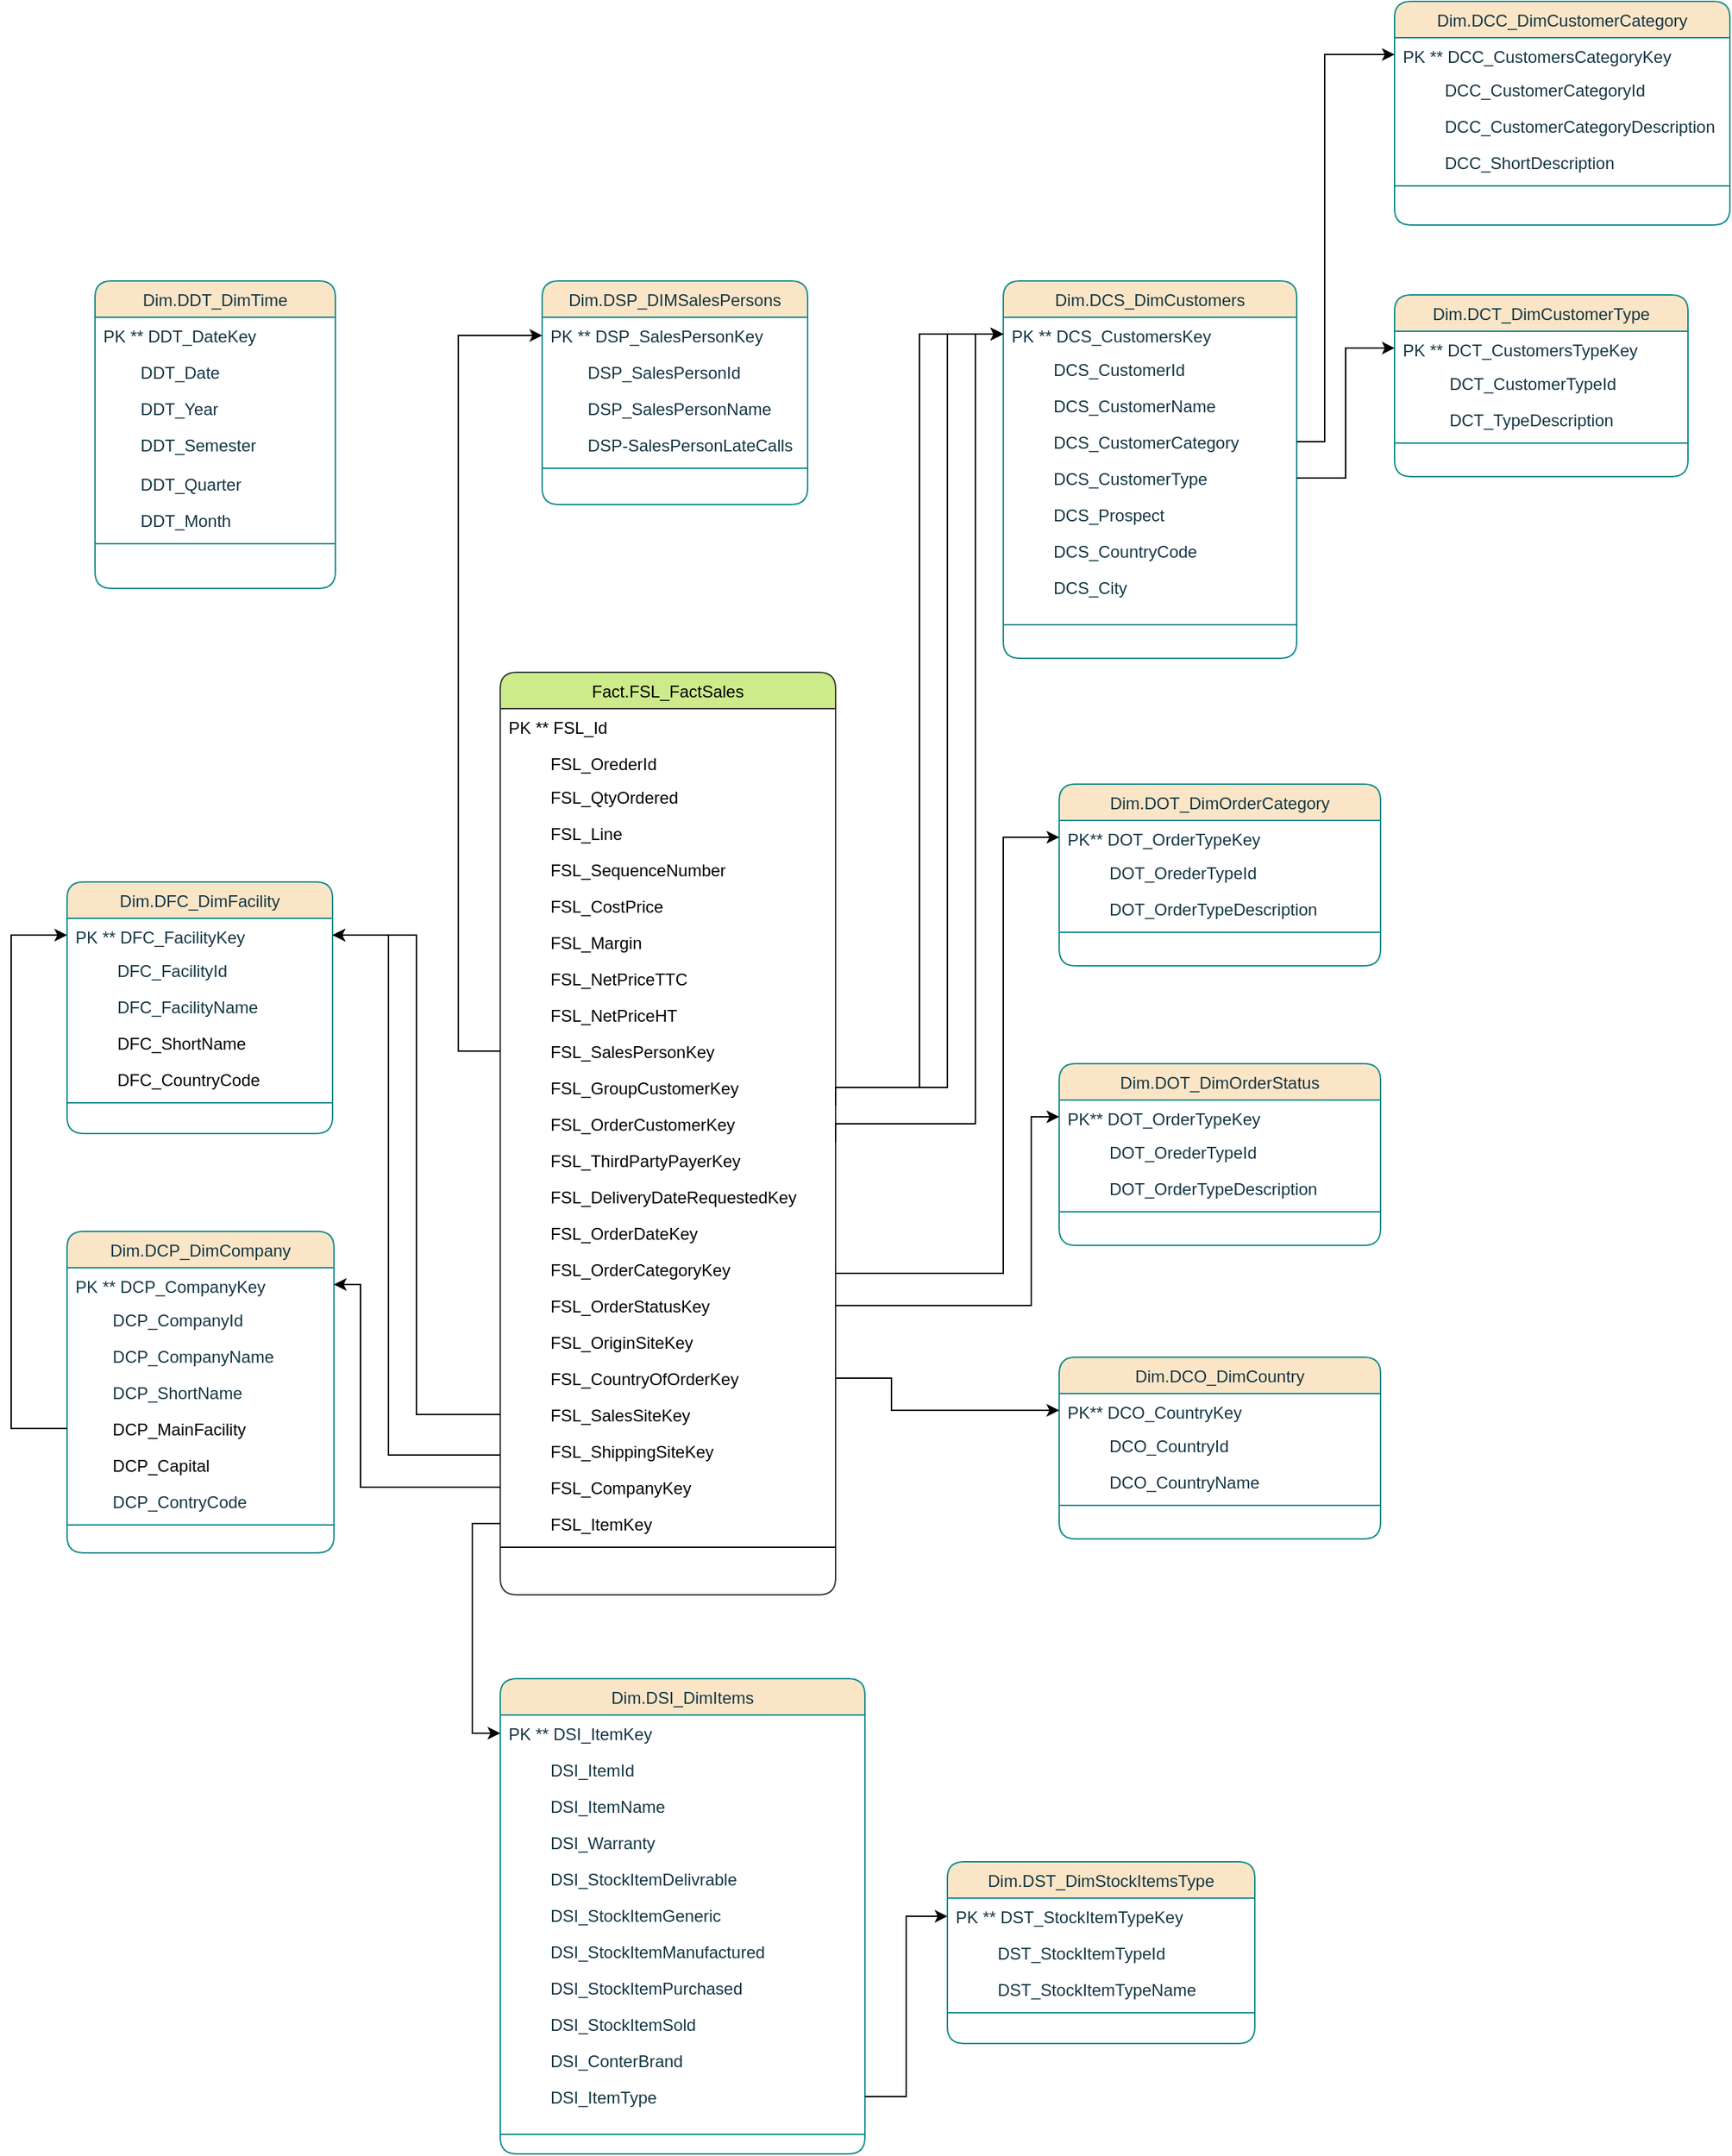 <mxfile version="21.2.3" type="github">
  <diagram id="C5RBs43oDa-KdzZeNtuy" name="Page-1">
    <mxGraphModel dx="1927" dy="1739" grid="1" gridSize="10" guides="0" tooltips="1" connect="1" arrows="1" fold="1" page="1" pageScale="1" pageWidth="827" pageHeight="1169" math="0" shadow="0">
      <root>
        <mxCell id="WIyWlLk6GJQsqaUBKTNV-0" />
        <mxCell id="WIyWlLk6GJQsqaUBKTNV-1" parent="WIyWlLk6GJQsqaUBKTNV-0" />
        <mxCell id="yMNnYsmY4ad9jijK5Zf2-32" value="Fact.FSL_FactSales" style="swimlane;fontStyle=0;align=center;verticalAlign=top;childLayout=stackLayout;horizontal=1;startSize=26;horizontalStack=0;resizeParent=1;resizeLast=0;collapsible=1;marginBottom=0;rounded=1;shadow=0;strokeWidth=1;fillStyle=auto;fillColor=#cdeb8b;strokeColor=#36393d;" parent="WIyWlLk6GJQsqaUBKTNV-1" vertex="1">
          <mxGeometry x="280" y="200" width="240" height="660" as="geometry">
            <mxRectangle x="550" y="140" width="160" height="26" as="alternateBounds" />
          </mxGeometry>
        </mxCell>
        <mxCell id="yMNnYsmY4ad9jijK5Zf2-33" value="PK ** FSL_Id" style="text;align=left;verticalAlign=top;spacingLeft=4;spacingRight=4;overflow=hidden;rotatable=0;points=[[0,0.5],[1,0.5]];portConstraint=eastwest;" parent="yMNnYsmY4ad9jijK5Zf2-32" vertex="1">
          <mxGeometry y="26" width="240" height="26" as="geometry" />
        </mxCell>
        <mxCell id="yMNnYsmY4ad9jijK5Zf2-96" value="         FSL_OrederId" style="text;align=left;verticalAlign=top;spacingLeft=4;spacingRight=4;overflow=hidden;rotatable=0;points=[[0,0.5],[1,0.5]];portConstraint=eastwest;rounded=0;shadow=0;html=0;" parent="yMNnYsmY4ad9jijK5Zf2-32" vertex="1">
          <mxGeometry y="52" width="240" height="24" as="geometry" />
        </mxCell>
        <mxCell id="yMNnYsmY4ad9jijK5Zf2-80" value="         FSL_QtyOrdered " style="text;align=left;verticalAlign=top;spacingLeft=4;spacingRight=4;overflow=hidden;rotatable=0;points=[[0,0.5],[1,0.5]];portConstraint=eastwest;rounded=0;shadow=0;html=0;" parent="yMNnYsmY4ad9jijK5Zf2-32" vertex="1">
          <mxGeometry y="76" width="240" height="26" as="geometry" />
        </mxCell>
        <mxCell id="yMNnYsmY4ad9jijK5Zf2-84" value="         FSL_Line " style="text;align=left;verticalAlign=top;spacingLeft=4;spacingRight=4;overflow=hidden;rotatable=0;points=[[0,0.5],[1,0.5]];portConstraint=eastwest;rounded=0;shadow=0;html=0;" parent="yMNnYsmY4ad9jijK5Zf2-32" vertex="1">
          <mxGeometry y="102" width="240" height="26" as="geometry" />
        </mxCell>
        <mxCell id="yMNnYsmY4ad9jijK5Zf2-85" value="         FSL_SequenceNumber " style="text;align=left;verticalAlign=top;spacingLeft=4;spacingRight=4;overflow=hidden;rotatable=0;points=[[0,0.5],[1,0.5]];portConstraint=eastwest;rounded=0;shadow=0;html=0;" parent="yMNnYsmY4ad9jijK5Zf2-32" vertex="1">
          <mxGeometry y="128" width="240" height="26" as="geometry" />
        </mxCell>
        <mxCell id="yMNnYsmY4ad9jijK5Zf2-90" value="         FSL_CostPrice " style="text;align=left;verticalAlign=top;spacingLeft=4;spacingRight=4;overflow=hidden;rotatable=0;points=[[0,0.5],[1,0.5]];portConstraint=eastwest;rounded=0;shadow=0;html=0;" parent="yMNnYsmY4ad9jijK5Zf2-32" vertex="1">
          <mxGeometry y="154" width="240" height="26" as="geometry" />
        </mxCell>
        <mxCell id="yMNnYsmY4ad9jijK5Zf2-91" value="         FSL_Margin" style="text;align=left;verticalAlign=top;spacingLeft=4;spacingRight=4;overflow=hidden;rotatable=0;points=[[0,0.5],[1,0.5]];portConstraint=eastwest;rounded=0;shadow=0;html=0;" parent="yMNnYsmY4ad9jijK5Zf2-32" vertex="1">
          <mxGeometry y="180" width="240" height="26" as="geometry" />
        </mxCell>
        <mxCell id="yMNnYsmY4ad9jijK5Zf2-92" value="         FSL_NetPriceTTC " style="text;align=left;verticalAlign=top;spacingLeft=4;spacingRight=4;overflow=hidden;rotatable=0;points=[[0,0.5],[1,0.5]];portConstraint=eastwest;rounded=0;shadow=0;html=0;" parent="yMNnYsmY4ad9jijK5Zf2-32" vertex="1">
          <mxGeometry y="206" width="240" height="26" as="geometry" />
        </mxCell>
        <mxCell id="yMNnYsmY4ad9jijK5Zf2-93" value="         FSL_NetPriceHT " style="text;align=left;verticalAlign=top;spacingLeft=4;spacingRight=4;overflow=hidden;rotatable=0;points=[[0,0.5],[1,0.5]];portConstraint=eastwest;rounded=0;shadow=0;html=0;" parent="yMNnYsmY4ad9jijK5Zf2-32" vertex="1">
          <mxGeometry y="232" width="240" height="26" as="geometry" />
        </mxCell>
        <mxCell id="yMNnYsmY4ad9jijK5Zf2-75" value="         FSL_SalesPersonKey" style="text;align=left;verticalAlign=top;spacingLeft=4;spacingRight=4;overflow=hidden;rotatable=0;points=[[0,0.5],[1,0.5]];portConstraint=eastwest;rounded=0;shadow=0;html=0;" parent="yMNnYsmY4ad9jijK5Zf2-32" vertex="1">
          <mxGeometry y="258" width="240" height="26" as="geometry" />
        </mxCell>
        <mxCell id="yMNnYsmY4ad9jijK5Zf2-46" value="         FSL_GroupCustomerKey" style="text;align=left;verticalAlign=top;spacingLeft=4;spacingRight=4;overflow=hidden;rotatable=0;points=[[0,0.5],[1,0.5]];portConstraint=eastwest;rounded=0;shadow=0;html=0;" parent="yMNnYsmY4ad9jijK5Zf2-32" vertex="1">
          <mxGeometry y="284" width="240" height="26" as="geometry" />
        </mxCell>
        <mxCell id="yMNnYsmY4ad9jijK5Zf2-48" value="         FSL_OrderCustomerKey" style="text;align=left;verticalAlign=top;spacingLeft=4;spacingRight=4;overflow=hidden;rotatable=0;points=[[0,0.5],[1,0.5]];portConstraint=eastwest;rounded=0;shadow=0;html=0;" parent="yMNnYsmY4ad9jijK5Zf2-32" vertex="1">
          <mxGeometry y="310" width="240" height="26" as="geometry" />
        </mxCell>
        <mxCell id="yMNnYsmY4ad9jijK5Zf2-49" value="         FSL_ThirdPartyPayerKey" style="text;align=left;verticalAlign=top;spacingLeft=4;spacingRight=4;overflow=hidden;rotatable=0;points=[[0,0.5],[1,0.5]];portConstraint=eastwest;rounded=0;shadow=0;html=0;" parent="yMNnYsmY4ad9jijK5Zf2-32" vertex="1">
          <mxGeometry y="336" width="240" height="26" as="geometry" />
        </mxCell>
        <mxCell id="yMNnYsmY4ad9jijK5Zf2-56" value="         FSL_DeliveryDateRequestedKey" style="text;align=left;verticalAlign=top;spacingLeft=4;spacingRight=4;overflow=hidden;rotatable=0;points=[[0,0.5],[1,0.5]];portConstraint=eastwest;rounded=0;shadow=0;html=0;" parent="yMNnYsmY4ad9jijK5Zf2-32" vertex="1">
          <mxGeometry y="362" width="240" height="26" as="geometry" />
        </mxCell>
        <mxCell id="yMNnYsmY4ad9jijK5Zf2-58" value="         FSL_OrderDateKey" style="text;align=left;verticalAlign=top;spacingLeft=4;spacingRight=4;overflow=hidden;rotatable=0;points=[[0,0.5],[1,0.5]];portConstraint=eastwest;rounded=0;shadow=0;html=0;" parent="yMNnYsmY4ad9jijK5Zf2-32" vertex="1">
          <mxGeometry y="388" width="240" height="26" as="geometry" />
        </mxCell>
        <mxCell id="yMNnYsmY4ad9jijK5Zf2-71" value="         FSL_OrderCategoryKey" style="text;align=left;verticalAlign=top;spacingLeft=4;spacingRight=4;overflow=hidden;rotatable=0;points=[[0,0.5],[1,0.5]];portConstraint=eastwest;rounded=0;shadow=0;html=0;" parent="yMNnYsmY4ad9jijK5Zf2-32" vertex="1">
          <mxGeometry y="414" width="240" height="26" as="geometry" />
        </mxCell>
        <mxCell id="yMNnYsmY4ad9jijK5Zf2-70" value="         FSL_OrderStatusKey" style="text;align=left;verticalAlign=top;spacingLeft=4;spacingRight=4;overflow=hidden;rotatable=0;points=[[0,0.5],[1,0.5]];portConstraint=eastwest;rounded=0;shadow=0;html=0;" parent="yMNnYsmY4ad9jijK5Zf2-32" vertex="1">
          <mxGeometry y="440" width="240" height="26" as="geometry" />
        </mxCell>
        <mxCell id="yMNnYsmY4ad9jijK5Zf2-72" value="         FSL_OriginSiteKey" style="text;align=left;verticalAlign=top;spacingLeft=4;spacingRight=4;overflow=hidden;rotatable=0;points=[[0,0.5],[1,0.5]];portConstraint=eastwest;rounded=0;shadow=0;html=0;" parent="yMNnYsmY4ad9jijK5Zf2-32" vertex="1">
          <mxGeometry y="466" width="240" height="26" as="geometry" />
        </mxCell>
        <mxCell id="yMNnYsmY4ad9jijK5Zf2-51" value="         FSL_CountryOfOrderKey" style="text;align=left;verticalAlign=top;spacingLeft=4;spacingRight=4;overflow=hidden;rotatable=0;points=[[0,0.5],[1,0.5]];portConstraint=eastwest;rounded=0;shadow=0;html=0;" parent="yMNnYsmY4ad9jijK5Zf2-32" vertex="1">
          <mxGeometry y="492" width="240" height="26" as="geometry" />
        </mxCell>
        <mxCell id="yMNnYsmY4ad9jijK5Zf2-73" value="         FSL_SalesSiteKey" style="text;align=left;verticalAlign=top;spacingLeft=4;spacingRight=4;overflow=hidden;rotatable=0;points=[[0,0.5],[1,0.5]];portConstraint=eastwest;rounded=0;shadow=0;html=0;" parent="yMNnYsmY4ad9jijK5Zf2-32" vertex="1">
          <mxGeometry y="518" width="240" height="26" as="geometry" />
        </mxCell>
        <mxCell id="yMNnYsmY4ad9jijK5Zf2-74" value="         FSL_ShippingSiteKey" style="text;align=left;verticalAlign=top;spacingLeft=4;spacingRight=4;overflow=hidden;rotatable=0;points=[[0,0.5],[1,0.5]];portConstraint=eastwest;rounded=0;shadow=0;html=0;" parent="yMNnYsmY4ad9jijK5Zf2-32" vertex="1">
          <mxGeometry y="544" width="240" height="26" as="geometry" />
        </mxCell>
        <mxCell id="yMNnYsmY4ad9jijK5Zf2-76" value="         FSL_CompanyKey" style="text;align=left;verticalAlign=top;spacingLeft=4;spacingRight=4;overflow=hidden;rotatable=0;points=[[0,0.5],[1,0.5]];portConstraint=eastwest;rounded=0;shadow=0;html=0;" parent="yMNnYsmY4ad9jijK5Zf2-32" vertex="1">
          <mxGeometry y="570" width="240" height="26" as="geometry" />
        </mxCell>
        <mxCell id="yMNnYsmY4ad9jijK5Zf2-88" value="         FSL_ItemKey " style="text;align=left;verticalAlign=top;spacingLeft=4;spacingRight=4;overflow=hidden;rotatable=0;points=[[0,0.5],[1,0.5]];portConstraint=eastwest;rounded=0;shadow=0;html=0;" parent="yMNnYsmY4ad9jijK5Zf2-32" vertex="1">
          <mxGeometry y="596" width="240" height="26" as="geometry" />
        </mxCell>
        <mxCell id="yMNnYsmY4ad9jijK5Zf2-87" value="" style="line;html=1;strokeWidth=1;align=left;verticalAlign=middle;spacingTop=-1;spacingLeft=3;spacingRight=3;rotatable=0;labelPosition=right;points=[];portConstraint=eastwest;" parent="yMNnYsmY4ad9jijK5Zf2-32" vertex="1">
          <mxGeometry y="622" width="240" height="8" as="geometry" />
        </mxCell>
        <mxCell id="m-47DNpjr32yF3__NVyS-0" value="Dim.DFC_DimFacility" style="swimlane;fontStyle=0;align=center;verticalAlign=top;childLayout=stackLayout;horizontal=1;startSize=26;horizontalStack=0;resizeParent=1;resizeLast=0;collapsible=1;marginBottom=0;rounded=1;shadow=0;strokeWidth=1;fillColor=#FAE5C7;strokeColor=#0F8B8D;labelBackgroundColor=none;fontColor=#143642;" vertex="1" parent="WIyWlLk6GJQsqaUBKTNV-1">
          <mxGeometry x="-30" y="350" width="190" height="180" as="geometry">
            <mxRectangle x="550" y="140" width="160" height="26" as="alternateBounds" />
          </mxGeometry>
        </mxCell>
        <mxCell id="m-47DNpjr32yF3__NVyS-1" value="PK ** DFC_FacilityKey" style="text;align=left;verticalAlign=top;spacingLeft=4;spacingRight=4;overflow=hidden;rotatable=0;points=[[0,0.5],[1,0.5]];portConstraint=eastwest;labelBackgroundColor=none;fontColor=#143642;rounded=1;" vertex="1" parent="m-47DNpjr32yF3__NVyS-0">
          <mxGeometry y="26" width="190" height="24" as="geometry" />
        </mxCell>
        <mxCell id="m-47DNpjr32yF3__NVyS-2" value="         DFC_FacilityId" style="text;align=left;verticalAlign=top;spacingLeft=4;spacingRight=4;overflow=hidden;rotatable=0;points=[[0,0.5],[1,0.5]];portConstraint=eastwest;labelBackgroundColor=none;fontColor=#143642;rounded=1;" vertex="1" parent="m-47DNpjr32yF3__NVyS-0">
          <mxGeometry y="50" width="190" height="26" as="geometry" />
        </mxCell>
        <mxCell id="m-47DNpjr32yF3__NVyS-3" value="         DFC_FacilityName" style="text;align=left;verticalAlign=top;spacingLeft=4;spacingRight=4;overflow=hidden;rotatable=0;points=[[0,0.5],[1,0.5]];portConstraint=eastwest;labelBackgroundColor=none;fontColor=#143642;rounded=1;" vertex="1" parent="m-47DNpjr32yF3__NVyS-0">
          <mxGeometry y="76" width="190" height="26" as="geometry" />
        </mxCell>
        <mxCell id="m-47DNpjr32yF3__NVyS-4" value="         DFC_ShortName" style="text;align=left;verticalAlign=top;spacingLeft=4;spacingRight=4;overflow=hidden;rotatable=0;points=[[0,0.5],[1,0.5]];portConstraint=eastwest;labelBackgroundColor=none;rounded=1;" vertex="1" parent="m-47DNpjr32yF3__NVyS-0">
          <mxGeometry y="102" width="190" height="26" as="geometry" />
        </mxCell>
        <mxCell id="m-47DNpjr32yF3__NVyS-5" value="         DFC_CountryCode" style="text;align=left;verticalAlign=top;spacingLeft=4;spacingRight=4;overflow=hidden;rotatable=0;points=[[0,0.5],[1,0.5]];portConstraint=eastwest;labelBackgroundColor=none;rounded=1;" vertex="1" parent="m-47DNpjr32yF3__NVyS-0">
          <mxGeometry y="128" width="190" height="26" as="geometry" />
        </mxCell>
        <mxCell id="m-47DNpjr32yF3__NVyS-10" value="" style="line;html=1;strokeWidth=1;align=left;verticalAlign=middle;spacingTop=-1;spacingLeft=3;spacingRight=3;rotatable=0;labelPosition=right;points=[];portConstraint=eastwest;labelBackgroundColor=none;fillColor=#FAE5C7;strokeColor=#0F8B8D;fontColor=#143642;rounded=1;" vertex="1" parent="m-47DNpjr32yF3__NVyS-0">
          <mxGeometry y="154" width="190" height="8" as="geometry" />
        </mxCell>
        <mxCell id="m-47DNpjr32yF3__NVyS-11" value="Dim.DCP_DimCompany" style="swimlane;fontStyle=0;align=center;verticalAlign=top;childLayout=stackLayout;horizontal=1;startSize=26;horizontalStack=0;resizeParent=1;resizeLast=0;collapsible=1;marginBottom=0;rounded=1;shadow=0;strokeWidth=1;fillColor=#FAE5C7;strokeColor=#0F8B8D;labelBackgroundColor=none;fontColor=#143642;" vertex="1" parent="WIyWlLk6GJQsqaUBKTNV-1">
          <mxGeometry x="-30" y="600" width="191" height="230" as="geometry">
            <mxRectangle x="550" y="140" width="160" height="26" as="alternateBounds" />
          </mxGeometry>
        </mxCell>
        <mxCell id="m-47DNpjr32yF3__NVyS-12" value="PK ** DCP_CompanyKey&#xa;" style="text;align=left;verticalAlign=top;spacingLeft=4;spacingRight=4;overflow=hidden;rotatable=0;points=[[0,0.5],[1,0.5]];portConstraint=eastwest;labelBackgroundColor=none;fontColor=#143642;rounded=1;" vertex="1" parent="m-47DNpjr32yF3__NVyS-11">
          <mxGeometry y="26" width="191" height="24" as="geometry" />
        </mxCell>
        <mxCell id="m-47DNpjr32yF3__NVyS-13" value="        DCP_CompanyId" style="text;align=left;verticalAlign=top;spacingLeft=4;spacingRight=4;overflow=hidden;rotatable=0;points=[[0,0.5],[1,0.5]];portConstraint=eastwest;labelBackgroundColor=none;fontColor=#143642;rounded=1;" vertex="1" parent="m-47DNpjr32yF3__NVyS-11">
          <mxGeometry y="50" width="191" height="26" as="geometry" />
        </mxCell>
        <mxCell id="m-47DNpjr32yF3__NVyS-14" value="        DCP_CompanyName" style="text;align=left;verticalAlign=top;spacingLeft=4;spacingRight=4;overflow=hidden;rotatable=0;points=[[0,0.5],[1,0.5]];portConstraint=eastwest;labelBackgroundColor=none;fontColor=#143642;rounded=1;" vertex="1" parent="m-47DNpjr32yF3__NVyS-11">
          <mxGeometry y="76" width="191" height="26" as="geometry" />
        </mxCell>
        <mxCell id="m-47DNpjr32yF3__NVyS-15" value="        DCP_ShortName" style="text;align=left;verticalAlign=top;spacingLeft=4;spacingRight=4;overflow=hidden;rotatable=0;points=[[0,0.5],[1,0.5]];portConstraint=eastwest;labelBackgroundColor=none;fontColor=#143642;rounded=1;" vertex="1" parent="m-47DNpjr32yF3__NVyS-11">
          <mxGeometry y="102" width="191" height="26" as="geometry" />
        </mxCell>
        <mxCell id="m-47DNpjr32yF3__NVyS-16" value="        DCP_MainFacility" style="text;align=left;verticalAlign=top;spacingLeft=4;spacingRight=4;overflow=hidden;rotatable=0;points=[[0,0.5],[1,0.5]];portConstraint=eastwest;rounded=1;shadow=0;html=0;labelBackgroundColor=none;" vertex="1" parent="m-47DNpjr32yF3__NVyS-11">
          <mxGeometry y="128" width="191" height="26" as="geometry" />
        </mxCell>
        <mxCell id="m-47DNpjr32yF3__NVyS-17" value="        DCP_Capital" style="text;align=left;verticalAlign=top;spacingLeft=4;spacingRight=4;overflow=hidden;rotatable=0;points=[[0,0.5],[1,0.5]];portConstraint=eastwest;rounded=1;shadow=0;html=0;labelBackgroundColor=none;" vertex="1" parent="m-47DNpjr32yF3__NVyS-11">
          <mxGeometry y="154" width="191" height="26" as="geometry" />
        </mxCell>
        <mxCell id="m-47DNpjr32yF3__NVyS-18" value="        DCP_ContryCode" style="text;align=left;verticalAlign=top;spacingLeft=4;spacingRight=4;overflow=hidden;rotatable=0;points=[[0,0.5],[1,0.5]];portConstraint=eastwest;labelBackgroundColor=none;fontColor=#143642;rounded=1;" vertex="1" parent="m-47DNpjr32yF3__NVyS-11">
          <mxGeometry y="180" width="191" height="26" as="geometry" />
        </mxCell>
        <mxCell id="m-47DNpjr32yF3__NVyS-19" value="" style="line;html=1;strokeWidth=1;align=left;verticalAlign=middle;spacingTop=-1;spacingLeft=3;spacingRight=3;rotatable=0;labelPosition=right;points=[];portConstraint=eastwest;labelBackgroundColor=none;fillColor=#FAE5C7;strokeColor=#0F8B8D;fontColor=#143642;rounded=1;" vertex="1" parent="m-47DNpjr32yF3__NVyS-11">
          <mxGeometry y="206" width="191" height="8" as="geometry" />
        </mxCell>
        <mxCell id="m-47DNpjr32yF3__NVyS-20" value="Dim.DDT_DimTime" style="swimlane;fontStyle=0;align=center;verticalAlign=top;childLayout=stackLayout;horizontal=1;startSize=26;horizontalStack=0;resizeParent=1;resizeLast=0;collapsible=1;marginBottom=0;rounded=1;shadow=0;strokeWidth=1;fillColor=#FAE5C7;strokeColor=#0F8B8D;labelBackgroundColor=none;fontColor=#143642;" vertex="1" parent="WIyWlLk6GJQsqaUBKTNV-1">
          <mxGeometry x="-10" y="-80" width="172" height="220" as="geometry">
            <mxRectangle x="550" y="140" width="160" height="26" as="alternateBounds" />
          </mxGeometry>
        </mxCell>
        <mxCell id="m-47DNpjr32yF3__NVyS-21" value="PK ** DDT_DateKey" style="text;align=left;verticalAlign=top;spacingLeft=4;spacingRight=4;overflow=hidden;rotatable=0;points=[[0,0.5],[1,0.5]];portConstraint=eastwest;labelBackgroundColor=none;fontColor=#143642;rounded=1;" vertex="1" parent="m-47DNpjr32yF3__NVyS-20">
          <mxGeometry y="26" width="172" height="26" as="geometry" />
        </mxCell>
        <mxCell id="m-47DNpjr32yF3__NVyS-22" value="        DDT_Date&#xa;" style="text;align=left;verticalAlign=top;spacingLeft=4;spacingRight=4;overflow=hidden;rotatable=0;points=[[0,0.5],[1,0.5]];portConstraint=eastwest;labelBackgroundColor=none;fontColor=#143642;rounded=1;" vertex="1" parent="m-47DNpjr32yF3__NVyS-20">
          <mxGeometry y="52" width="172" height="26" as="geometry" />
        </mxCell>
        <mxCell id="m-47DNpjr32yF3__NVyS-23" value="        DDT_Year&#xa;" style="text;align=left;verticalAlign=top;spacingLeft=4;spacingRight=4;overflow=hidden;rotatable=0;points=[[0,0.5],[1,0.5]];portConstraint=eastwest;labelBackgroundColor=none;fontColor=#143642;rounded=1;" vertex="1" parent="m-47DNpjr32yF3__NVyS-20">
          <mxGeometry y="78" width="172" height="26" as="geometry" />
        </mxCell>
        <mxCell id="m-47DNpjr32yF3__NVyS-24" value="        DDT_Semester&#xa;" style="text;align=left;verticalAlign=top;spacingLeft=4;spacingRight=4;overflow=hidden;rotatable=0;points=[[0,0.5],[1,0.5]];portConstraint=eastwest;labelBackgroundColor=none;fontColor=#143642;rounded=1;" vertex="1" parent="m-47DNpjr32yF3__NVyS-20">
          <mxGeometry y="104" width="172" height="28" as="geometry" />
        </mxCell>
        <mxCell id="m-47DNpjr32yF3__NVyS-25" value="        DDT_Quarter" style="text;align=left;verticalAlign=top;spacingLeft=4;spacingRight=4;overflow=hidden;rotatable=0;points=[[0,0.5],[1,0.5]];portConstraint=eastwest;labelBackgroundColor=none;fontColor=#143642;rounded=1;" vertex="1" parent="m-47DNpjr32yF3__NVyS-20">
          <mxGeometry y="132" width="172" height="26" as="geometry" />
        </mxCell>
        <mxCell id="m-47DNpjr32yF3__NVyS-26" value="        DDT_Month&#xa;" style="text;align=left;verticalAlign=top;spacingLeft=4;spacingRight=4;overflow=hidden;rotatable=0;points=[[0,0.5],[1,0.5]];portConstraint=eastwest;labelBackgroundColor=none;fontColor=#143642;rounded=1;" vertex="1" parent="m-47DNpjr32yF3__NVyS-20">
          <mxGeometry y="158" width="172" height="26" as="geometry" />
        </mxCell>
        <mxCell id="m-47DNpjr32yF3__NVyS-27" value="" style="line;html=1;strokeWidth=1;align=left;verticalAlign=middle;spacingTop=-1;spacingLeft=3;spacingRight=3;rotatable=0;labelPosition=right;points=[];portConstraint=eastwest;labelBackgroundColor=none;fillColor=#FAE5C7;strokeColor=#0F8B8D;fontColor=#143642;rounded=1;" vertex="1" parent="m-47DNpjr32yF3__NVyS-20">
          <mxGeometry y="184" width="172" height="8" as="geometry" />
        </mxCell>
        <mxCell id="m-47DNpjr32yF3__NVyS-28" value="Dim.DSI_DimItems" style="swimlane;fontStyle=0;align=center;verticalAlign=top;childLayout=stackLayout;horizontal=1;startSize=26;horizontalStack=0;resizeParent=1;resizeLast=0;collapsible=1;marginBottom=0;rounded=1;shadow=0;strokeWidth=1;fillColor=#FAE5C7;strokeColor=#0F8B8D;labelBackgroundColor=none;fontColor=#143642;" vertex="1" parent="WIyWlLk6GJQsqaUBKTNV-1">
          <mxGeometry x="280" y="920" width="261" height="340" as="geometry">
            <mxRectangle x="550" y="140" width="160" height="26" as="alternateBounds" />
          </mxGeometry>
        </mxCell>
        <mxCell id="m-47DNpjr32yF3__NVyS-29" value="PK ** DSI_ItemKey" style="text;align=left;verticalAlign=top;spacingLeft=4;spacingRight=4;overflow=hidden;rotatable=0;points=[[0,0.5],[1,0.5]];portConstraint=eastwest;labelBackgroundColor=none;fontColor=#143642;rounded=1;" vertex="1" parent="m-47DNpjr32yF3__NVyS-28">
          <mxGeometry y="26" width="261" height="26" as="geometry" />
        </mxCell>
        <mxCell id="m-47DNpjr32yF3__NVyS-30" value="         DSI_ItemId&#xa;" style="text;align=left;verticalAlign=top;spacingLeft=4;spacingRight=4;overflow=hidden;rotatable=0;points=[[0,0.5],[1,0.5]];portConstraint=eastwest;labelBackgroundColor=none;fontColor=#143642;rounded=1;" vertex="1" parent="m-47DNpjr32yF3__NVyS-28">
          <mxGeometry y="52" width="261" height="26" as="geometry" />
        </mxCell>
        <mxCell id="m-47DNpjr32yF3__NVyS-31" value="         DSI_ItemName&#xa;" style="text;align=left;verticalAlign=top;spacingLeft=4;spacingRight=4;overflow=hidden;rotatable=0;points=[[0,0.5],[1,0.5]];portConstraint=eastwest;labelBackgroundColor=none;fontColor=#143642;rounded=1;" vertex="1" parent="m-47DNpjr32yF3__NVyS-28">
          <mxGeometry y="78" width="261" height="26" as="geometry" />
        </mxCell>
        <mxCell id="m-47DNpjr32yF3__NVyS-126" value="         DSI_Warranty&#xa;" style="text;align=left;verticalAlign=top;spacingLeft=4;spacingRight=4;overflow=hidden;rotatable=0;points=[[0,0.5],[1,0.5]];portConstraint=eastwest;labelBackgroundColor=none;fontColor=#143642;rounded=1;" vertex="1" parent="m-47DNpjr32yF3__NVyS-28">
          <mxGeometry y="104" width="261" height="26" as="geometry" />
        </mxCell>
        <mxCell id="m-47DNpjr32yF3__NVyS-33" value="         DSI_StockItemDelivrable" style="text;align=left;verticalAlign=top;spacingLeft=4;spacingRight=4;overflow=hidden;rotatable=0;points=[[0,0.5],[1,0.5]];portConstraint=eastwest;labelBackgroundColor=none;fontColor=#143642;rounded=1;" vertex="1" parent="m-47DNpjr32yF3__NVyS-28">
          <mxGeometry y="130" width="261" height="26" as="geometry" />
        </mxCell>
        <mxCell id="m-47DNpjr32yF3__NVyS-34" value="         DSI_StockItemGeneric &#xa;" style="text;align=left;verticalAlign=top;spacingLeft=4;spacingRight=4;overflow=hidden;rotatable=0;points=[[0,0.5],[1,0.5]];portConstraint=eastwest;labelBackgroundColor=none;fontColor=#143642;rounded=1;" vertex="1" parent="m-47DNpjr32yF3__NVyS-28">
          <mxGeometry y="156" width="261" height="26" as="geometry" />
        </mxCell>
        <mxCell id="m-47DNpjr32yF3__NVyS-35" value="         DSI_StockItemManufactured" style="text;align=left;verticalAlign=top;spacingLeft=4;spacingRight=4;overflow=hidden;rotatable=0;points=[[0,0.5],[1,0.5]];portConstraint=eastwest;labelBackgroundColor=none;fontColor=#143642;rounded=1;" vertex="1" parent="m-47DNpjr32yF3__NVyS-28">
          <mxGeometry y="182" width="261" height="26" as="geometry" />
        </mxCell>
        <mxCell id="m-47DNpjr32yF3__NVyS-36" value="         DSI_StockItemPurchased" style="text;align=left;verticalAlign=top;spacingLeft=4;spacingRight=4;overflow=hidden;rotatable=0;points=[[0,0.5],[1,0.5]];portConstraint=eastwest;labelBackgroundColor=none;fontColor=#143642;rounded=1;" vertex="1" parent="m-47DNpjr32yF3__NVyS-28">
          <mxGeometry y="208" width="261" height="26" as="geometry" />
        </mxCell>
        <mxCell id="m-47DNpjr32yF3__NVyS-37" value="         DSI_StockItemSold&#xa;" style="text;align=left;verticalAlign=top;spacingLeft=4;spacingRight=4;overflow=hidden;rotatable=0;points=[[0,0.5],[1,0.5]];portConstraint=eastwest;labelBackgroundColor=none;fontColor=#143642;rounded=1;" vertex="1" parent="m-47DNpjr32yF3__NVyS-28">
          <mxGeometry y="234" width="261" height="26" as="geometry" />
        </mxCell>
        <mxCell id="m-47DNpjr32yF3__NVyS-127" value="         DSI_ConterBrand&#xa;" style="text;align=left;verticalAlign=top;spacingLeft=4;spacingRight=4;overflow=hidden;rotatable=0;points=[[0,0.5],[1,0.5]];portConstraint=eastwest;labelBackgroundColor=none;fontColor=#143642;rounded=1;" vertex="1" parent="m-47DNpjr32yF3__NVyS-28">
          <mxGeometry y="260" width="261" height="26" as="geometry" />
        </mxCell>
        <mxCell id="m-47DNpjr32yF3__NVyS-128" value="         DSI_ItemType&#xa;" style="text;align=left;verticalAlign=top;spacingLeft=4;spacingRight=4;overflow=hidden;rotatable=0;points=[[0,0.5],[1,0.5]];portConstraint=eastwest;labelBackgroundColor=none;fontColor=#143642;rounded=1;" vertex="1" parent="m-47DNpjr32yF3__NVyS-28">
          <mxGeometry y="286" width="261" height="26" as="geometry" />
        </mxCell>
        <mxCell id="m-47DNpjr32yF3__NVyS-41" value="" style="line;html=1;strokeWidth=1;align=left;verticalAlign=middle;spacingTop=-1;spacingLeft=3;spacingRight=3;rotatable=0;labelPosition=right;points=[];portConstraint=eastwest;labelBackgroundColor=none;fillColor=#FAE5C7;strokeColor=#0F8B8D;fontColor=#143642;rounded=1;" vertex="1" parent="m-47DNpjr32yF3__NVyS-28">
          <mxGeometry y="312" width="261" height="28" as="geometry" />
        </mxCell>
        <mxCell id="m-47DNpjr32yF3__NVyS-42" value="Dim.DST_DimStockItemsType" style="swimlane;fontStyle=0;align=center;verticalAlign=top;childLayout=stackLayout;horizontal=1;startSize=26;horizontalStack=0;resizeParent=1;resizeLast=0;collapsible=1;marginBottom=0;rounded=1;shadow=0;strokeWidth=1;fillColor=#FAE5C7;strokeColor=#0F8B8D;labelBackgroundColor=none;fontColor=#143642;" vertex="1" parent="WIyWlLk6GJQsqaUBKTNV-1">
          <mxGeometry x="600" y="1051" width="220" height="130" as="geometry">
            <mxRectangle x="550" y="140" width="160" height="26" as="alternateBounds" />
          </mxGeometry>
        </mxCell>
        <mxCell id="m-47DNpjr32yF3__NVyS-43" value="PK ** DST_StockItemTypeKey" style="text;align=left;verticalAlign=top;spacingLeft=4;spacingRight=4;overflow=hidden;rotatable=0;points=[[0,0.5],[1,0.5]];portConstraint=eastwest;labelBackgroundColor=none;fontColor=#143642;rounded=1;" vertex="1" parent="m-47DNpjr32yF3__NVyS-42">
          <mxGeometry y="26" width="220" height="26" as="geometry" />
        </mxCell>
        <mxCell id="m-47DNpjr32yF3__NVyS-44" value="         DST_StockItemTypeId&#xa;" style="text;align=left;verticalAlign=top;spacingLeft=4;spacingRight=4;overflow=hidden;rotatable=0;points=[[0,0.5],[1,0.5]];portConstraint=eastwest;labelBackgroundColor=none;fontColor=#143642;rounded=1;" vertex="1" parent="m-47DNpjr32yF3__NVyS-42">
          <mxGeometry y="52" width="220" height="26" as="geometry" />
        </mxCell>
        <mxCell id="m-47DNpjr32yF3__NVyS-45" value="         DST_StockItemTypeName" style="text;align=left;verticalAlign=top;spacingLeft=4;spacingRight=4;overflow=hidden;rotatable=0;points=[[0,0.5],[1,0.5]];portConstraint=eastwest;labelBackgroundColor=none;fontColor=#143642;rounded=1;" vertex="1" parent="m-47DNpjr32yF3__NVyS-42">
          <mxGeometry y="78" width="220" height="26" as="geometry" />
        </mxCell>
        <mxCell id="m-47DNpjr32yF3__NVyS-46" value="" style="line;html=1;strokeWidth=1;align=left;verticalAlign=middle;spacingTop=-1;spacingLeft=3;spacingRight=3;rotatable=0;labelPosition=right;points=[];portConstraint=eastwest;labelBackgroundColor=none;fillColor=#FAE5C7;strokeColor=#0F8B8D;fontColor=#143642;rounded=1;" vertex="1" parent="m-47DNpjr32yF3__NVyS-42">
          <mxGeometry y="104" width="220" height="8" as="geometry" />
        </mxCell>
        <mxCell id="m-47DNpjr32yF3__NVyS-47" value="Dim.DSP_DIMSalesPersons" style="swimlane;fontStyle=0;align=center;verticalAlign=top;childLayout=stackLayout;horizontal=1;startSize=26;horizontalStack=0;resizeParent=1;resizeLast=0;collapsible=1;marginBottom=0;rounded=1;shadow=0;strokeWidth=1;fillColor=#FAE5C7;strokeColor=#0F8B8D;labelBackgroundColor=none;fontColor=#143642;" vertex="1" parent="WIyWlLk6GJQsqaUBKTNV-1">
          <mxGeometry x="310" y="-80" width="190" height="160" as="geometry">
            <mxRectangle x="550" y="140" width="160" height="26" as="alternateBounds" />
          </mxGeometry>
        </mxCell>
        <mxCell id="m-47DNpjr32yF3__NVyS-48" value="PK ** DSP_SalesPersonKey" style="text;align=left;verticalAlign=top;spacingLeft=4;spacingRight=4;overflow=hidden;rotatable=0;points=[[0,0.5],[1,0.5]];portConstraint=eastwest;labelBackgroundColor=none;fontColor=#143642;rounded=1;" vertex="1" parent="m-47DNpjr32yF3__NVyS-47">
          <mxGeometry y="26" width="190" height="26" as="geometry" />
        </mxCell>
        <mxCell id="m-47DNpjr32yF3__NVyS-49" value="        DSP_SalesPersonId" style="text;align=left;verticalAlign=top;spacingLeft=4;spacingRight=4;overflow=hidden;rotatable=0;points=[[0,0.5],[1,0.5]];portConstraint=eastwest;labelBackgroundColor=none;fontColor=#143642;rounded=1;" vertex="1" parent="m-47DNpjr32yF3__NVyS-47">
          <mxGeometry y="52" width="190" height="26" as="geometry" />
        </mxCell>
        <mxCell id="m-47DNpjr32yF3__NVyS-50" value="        DSP_SalesPersonName" style="text;align=left;verticalAlign=top;spacingLeft=4;spacingRight=4;overflow=hidden;rotatable=0;points=[[0,0.5],[1,0.5]];portConstraint=eastwest;labelBackgroundColor=none;fontColor=#143642;rounded=1;" vertex="1" parent="m-47DNpjr32yF3__NVyS-47">
          <mxGeometry y="78" width="190" height="26" as="geometry" />
        </mxCell>
        <mxCell id="m-47DNpjr32yF3__NVyS-51" value="        DSP-SalesPersonLateCalls" style="text;align=left;verticalAlign=top;spacingLeft=4;spacingRight=4;overflow=hidden;rotatable=0;points=[[0,0.5],[1,0.5]];portConstraint=eastwest;rounded=1;shadow=0;html=0;labelBackgroundColor=none;fontColor=#143642;" vertex="1" parent="m-47DNpjr32yF3__NVyS-47">
          <mxGeometry y="104" width="190" height="26" as="geometry" />
        </mxCell>
        <mxCell id="m-47DNpjr32yF3__NVyS-54" value="" style="line;html=1;strokeWidth=1;align=left;verticalAlign=middle;spacingTop=-1;spacingLeft=3;spacingRight=3;rotatable=0;labelPosition=right;points=[];portConstraint=eastwest;labelBackgroundColor=none;fillColor=#FAE5C7;strokeColor=#0F8B8D;fontColor=#143642;rounded=1;" vertex="1" parent="m-47DNpjr32yF3__NVyS-47">
          <mxGeometry y="130" width="190" height="8" as="geometry" />
        </mxCell>
        <mxCell id="m-47DNpjr32yF3__NVyS-55" value="Dim.DCS_DimCustomers" style="swimlane;fontStyle=0;align=center;verticalAlign=top;childLayout=stackLayout;horizontal=1;startSize=26;horizontalStack=0;resizeParent=1;resizeLast=0;collapsible=1;marginBottom=0;rounded=1;shadow=0;strokeWidth=1;fillColor=#FAE5C7;strokeColor=#0F8B8D;labelBackgroundColor=none;fontColor=#143642;" vertex="1" parent="WIyWlLk6GJQsqaUBKTNV-1">
          <mxGeometry x="640" y="-80" width="210" height="270" as="geometry">
            <mxRectangle x="550" y="140" width="160" height="26" as="alternateBounds" />
          </mxGeometry>
        </mxCell>
        <mxCell id="m-47DNpjr32yF3__NVyS-56" value="PK ** DCS_CustomersKey" style="text;align=left;verticalAlign=top;spacingLeft=4;spacingRight=4;overflow=hidden;rotatable=0;points=[[0,0.5],[1,0.5]];portConstraint=eastwest;labelBackgroundColor=none;fontColor=#143642;rounded=1;" vertex="1" parent="m-47DNpjr32yF3__NVyS-55">
          <mxGeometry y="26" width="210" height="24" as="geometry" />
        </mxCell>
        <mxCell id="m-47DNpjr32yF3__NVyS-57" value="         DCS_CustomerId" style="text;align=left;verticalAlign=top;spacingLeft=4;spacingRight=4;overflow=hidden;rotatable=0;points=[[0,0.5],[1,0.5]];portConstraint=eastwest;labelBackgroundColor=none;fontColor=#143642;rounded=1;" vertex="1" parent="m-47DNpjr32yF3__NVyS-55">
          <mxGeometry y="50" width="210" height="26" as="geometry" />
        </mxCell>
        <mxCell id="m-47DNpjr32yF3__NVyS-58" value="         DCS_CustomerName" style="text;align=left;verticalAlign=top;spacingLeft=4;spacingRight=4;overflow=hidden;rotatable=0;points=[[0,0.5],[1,0.5]];portConstraint=eastwest;labelBackgroundColor=none;fontColor=#143642;rounded=1;" vertex="1" parent="m-47DNpjr32yF3__NVyS-55">
          <mxGeometry y="76" width="210" height="26" as="geometry" />
        </mxCell>
        <mxCell id="m-47DNpjr32yF3__NVyS-59" value="         DCS_CustomerCategory" style="text;align=left;verticalAlign=top;spacingLeft=4;spacingRight=4;overflow=hidden;rotatable=0;points=[[0,0.5],[1,0.5]];portConstraint=eastwest;labelBackgroundColor=none;fontColor=#143642;rounded=1;" vertex="1" parent="m-47DNpjr32yF3__NVyS-55">
          <mxGeometry y="102" width="210" height="26" as="geometry" />
        </mxCell>
        <mxCell id="m-47DNpjr32yF3__NVyS-60" value="         DCS_CustomerType" style="text;align=left;verticalAlign=top;spacingLeft=4;spacingRight=4;overflow=hidden;rotatable=0;points=[[0,0.5],[1,0.5]];portConstraint=eastwest;labelBackgroundColor=none;fontColor=#143642;rounded=1;" vertex="1" parent="m-47DNpjr32yF3__NVyS-55">
          <mxGeometry y="128" width="210" height="26" as="geometry" />
        </mxCell>
        <mxCell id="m-47DNpjr32yF3__NVyS-106" value="         DCS_Prospect" style="text;align=left;verticalAlign=top;spacingLeft=4;spacingRight=4;overflow=hidden;rotatable=0;points=[[0,0.5],[1,0.5]];portConstraint=eastwest;labelBackgroundColor=none;fontColor=#143642;rounded=1;" vertex="1" parent="m-47DNpjr32yF3__NVyS-55">
          <mxGeometry y="154" width="210" height="26" as="geometry" />
        </mxCell>
        <mxCell id="m-47DNpjr32yF3__NVyS-107" value="         DCS_CountryCode" style="text;align=left;verticalAlign=top;spacingLeft=4;spacingRight=4;overflow=hidden;rotatable=0;points=[[0,0.5],[1,0.5]];portConstraint=eastwest;labelBackgroundColor=none;fontColor=#143642;rounded=1;" vertex="1" parent="m-47DNpjr32yF3__NVyS-55">
          <mxGeometry y="180" width="210" height="26" as="geometry" />
        </mxCell>
        <mxCell id="m-47DNpjr32yF3__NVyS-108" value="         DCS_City" style="text;align=left;verticalAlign=top;spacingLeft=4;spacingRight=4;overflow=hidden;rotatable=0;points=[[0,0.5],[1,0.5]];portConstraint=eastwest;labelBackgroundColor=none;fontColor=#143642;rounded=1;" vertex="1" parent="m-47DNpjr32yF3__NVyS-55">
          <mxGeometry y="206" width="210" height="26" as="geometry" />
        </mxCell>
        <mxCell id="m-47DNpjr32yF3__NVyS-61" value="" style="line;html=1;strokeWidth=1;align=left;verticalAlign=middle;spacingTop=-1;spacingLeft=3;spacingRight=3;rotatable=0;labelPosition=right;points=[];portConstraint=eastwest;labelBackgroundColor=none;fillColor=#FAE5C7;strokeColor=#0F8B8D;fontColor=#143642;rounded=1;" vertex="1" parent="m-47DNpjr32yF3__NVyS-55">
          <mxGeometry y="232" width="210" height="28" as="geometry" />
        </mxCell>
        <mxCell id="m-47DNpjr32yF3__NVyS-67" value="Dim.DOT_DimOrderStatus" style="swimlane;fontStyle=0;align=center;verticalAlign=top;childLayout=stackLayout;horizontal=1;startSize=26;horizontalStack=0;resizeParent=1;resizeLast=0;collapsible=1;marginBottom=0;rounded=1;shadow=0;strokeWidth=1;fillColor=#FAE5C7;strokeColor=#0F8B8D;labelBackgroundColor=none;fontColor=#143642;" vertex="1" parent="WIyWlLk6GJQsqaUBKTNV-1">
          <mxGeometry x="680" y="480" width="230" height="130" as="geometry">
            <mxRectangle x="550" y="140" width="160" height="26" as="alternateBounds" />
          </mxGeometry>
        </mxCell>
        <mxCell id="m-47DNpjr32yF3__NVyS-68" value="PK** DOT_OrderTypeKey&#xa; " style="text;align=left;verticalAlign=top;spacingLeft=4;spacingRight=4;overflow=hidden;rotatable=0;points=[[0,0.5],[1,0.5]];portConstraint=eastwest;labelBackgroundColor=none;fontColor=#143642;rounded=1;" vertex="1" parent="m-47DNpjr32yF3__NVyS-67">
          <mxGeometry y="26" width="230" height="24" as="geometry" />
        </mxCell>
        <mxCell id="m-47DNpjr32yF3__NVyS-69" value="         DOT_OrederTypeId" style="text;align=left;verticalAlign=top;spacingLeft=4;spacingRight=4;overflow=hidden;rotatable=0;points=[[0,0.5],[1,0.5]];portConstraint=eastwest;labelBackgroundColor=none;fontColor=#143642;rounded=1;" vertex="1" parent="m-47DNpjr32yF3__NVyS-67">
          <mxGeometry y="50" width="230" height="26" as="geometry" />
        </mxCell>
        <mxCell id="m-47DNpjr32yF3__NVyS-70" value="         DOT_OrderTypeDescription" style="text;align=left;verticalAlign=top;spacingLeft=4;spacingRight=4;overflow=hidden;rotatable=0;points=[[0,0.5],[1,0.5]];portConstraint=eastwest;labelBackgroundColor=none;fontColor=#143642;rounded=1;" vertex="1" parent="m-47DNpjr32yF3__NVyS-67">
          <mxGeometry y="76" width="230" height="26" as="geometry" />
        </mxCell>
        <mxCell id="m-47DNpjr32yF3__NVyS-71" value="" style="line;html=1;strokeWidth=1;align=left;verticalAlign=middle;spacingTop=-1;spacingLeft=3;spacingRight=3;rotatable=0;labelPosition=right;points=[];portConstraint=eastwest;labelBackgroundColor=none;fillColor=#FAE5C7;strokeColor=#0F8B8D;fontColor=#143642;rounded=1;" vertex="1" parent="m-47DNpjr32yF3__NVyS-67">
          <mxGeometry y="102" width="230" height="8" as="geometry" />
        </mxCell>
        <mxCell id="m-47DNpjr32yF3__NVyS-72" value="Dim.DCO_DimCountry" style="swimlane;fontStyle=0;align=center;verticalAlign=top;childLayout=stackLayout;horizontal=1;startSize=26;horizontalStack=0;resizeParent=1;resizeLast=0;collapsible=1;marginBottom=0;rounded=1;shadow=0;strokeWidth=1;fillColor=#FAE5C7;strokeColor=#0F8B8D;labelBackgroundColor=none;fontColor=#143642;" vertex="1" parent="WIyWlLk6GJQsqaUBKTNV-1">
          <mxGeometry x="680" y="690" width="230" height="130" as="geometry">
            <mxRectangle x="550" y="140" width="160" height="26" as="alternateBounds" />
          </mxGeometry>
        </mxCell>
        <mxCell id="m-47DNpjr32yF3__NVyS-73" value="PK** DCO_CountryKey&#xa; " style="text;align=left;verticalAlign=top;spacingLeft=4;spacingRight=4;overflow=hidden;rotatable=0;points=[[0,0.5],[1,0.5]];portConstraint=eastwest;labelBackgroundColor=none;fontColor=#143642;rounded=1;" vertex="1" parent="m-47DNpjr32yF3__NVyS-72">
          <mxGeometry y="26" width="230" height="24" as="geometry" />
        </mxCell>
        <mxCell id="m-47DNpjr32yF3__NVyS-74" value="         DCO_CountryId" style="text;align=left;verticalAlign=top;spacingLeft=4;spacingRight=4;overflow=hidden;rotatable=0;points=[[0,0.5],[1,0.5]];portConstraint=eastwest;labelBackgroundColor=none;fontColor=#143642;rounded=1;" vertex="1" parent="m-47DNpjr32yF3__NVyS-72">
          <mxGeometry y="50" width="230" height="26" as="geometry" />
        </mxCell>
        <mxCell id="m-47DNpjr32yF3__NVyS-75" value="         DCO_CountryName" style="text;align=left;verticalAlign=top;spacingLeft=4;spacingRight=4;overflow=hidden;rotatable=0;points=[[0,0.5],[1,0.5]];portConstraint=eastwest;labelBackgroundColor=none;fontColor=#143642;rounded=1;" vertex="1" parent="m-47DNpjr32yF3__NVyS-72">
          <mxGeometry y="76" width="230" height="26" as="geometry" />
        </mxCell>
        <mxCell id="m-47DNpjr32yF3__NVyS-76" value="" style="line;html=1;strokeWidth=1;align=left;verticalAlign=middle;spacingTop=-1;spacingLeft=3;spacingRight=3;rotatable=0;labelPosition=right;points=[];portConstraint=eastwest;labelBackgroundColor=none;fillColor=#FAE5C7;strokeColor=#0F8B8D;fontColor=#143642;rounded=1;" vertex="1" parent="m-47DNpjr32yF3__NVyS-72">
          <mxGeometry y="102" width="230" height="8" as="geometry" />
        </mxCell>
        <mxCell id="m-47DNpjr32yF3__NVyS-77" value="Dim.DOT_DimOrderCategory" style="swimlane;fontStyle=0;align=center;verticalAlign=top;childLayout=stackLayout;horizontal=1;startSize=26;horizontalStack=0;resizeParent=1;resizeLast=0;collapsible=1;marginBottom=0;rounded=1;shadow=0;strokeWidth=1;fillColor=#FAE5C7;strokeColor=#0F8B8D;labelBackgroundColor=none;fontColor=#143642;" vertex="1" parent="WIyWlLk6GJQsqaUBKTNV-1">
          <mxGeometry x="680" y="280" width="230" height="130" as="geometry">
            <mxRectangle x="550" y="140" width="160" height="26" as="alternateBounds" />
          </mxGeometry>
        </mxCell>
        <mxCell id="m-47DNpjr32yF3__NVyS-78" value="PK** DOT_OrderTypeKey&#xa; " style="text;align=left;verticalAlign=top;spacingLeft=4;spacingRight=4;overflow=hidden;rotatable=0;points=[[0,0.5],[1,0.5]];portConstraint=eastwest;labelBackgroundColor=none;fontColor=#143642;rounded=1;" vertex="1" parent="m-47DNpjr32yF3__NVyS-77">
          <mxGeometry y="26" width="230" height="24" as="geometry" />
        </mxCell>
        <mxCell id="m-47DNpjr32yF3__NVyS-79" value="         DOT_OrederTypeId" style="text;align=left;verticalAlign=top;spacingLeft=4;spacingRight=4;overflow=hidden;rotatable=0;points=[[0,0.5],[1,0.5]];portConstraint=eastwest;labelBackgroundColor=none;fontColor=#143642;rounded=1;" vertex="1" parent="m-47DNpjr32yF3__NVyS-77">
          <mxGeometry y="50" width="230" height="26" as="geometry" />
        </mxCell>
        <mxCell id="m-47DNpjr32yF3__NVyS-80" value="         DOT_OrderTypeDescription" style="text;align=left;verticalAlign=top;spacingLeft=4;spacingRight=4;overflow=hidden;rotatable=0;points=[[0,0.5],[1,0.5]];portConstraint=eastwest;labelBackgroundColor=none;fontColor=#143642;rounded=1;" vertex="1" parent="m-47DNpjr32yF3__NVyS-77">
          <mxGeometry y="76" width="230" height="26" as="geometry" />
        </mxCell>
        <mxCell id="m-47DNpjr32yF3__NVyS-81" value="" style="line;html=1;strokeWidth=1;align=left;verticalAlign=middle;spacingTop=-1;spacingLeft=3;spacingRight=3;rotatable=0;labelPosition=right;points=[];portConstraint=eastwest;labelBackgroundColor=none;fillColor=#FAE5C7;strokeColor=#0F8B8D;fontColor=#143642;rounded=1;" vertex="1" parent="m-47DNpjr32yF3__NVyS-77">
          <mxGeometry y="102" width="230" height="8" as="geometry" />
        </mxCell>
        <mxCell id="m-47DNpjr32yF3__NVyS-82" value="Dim.DCC_DimCustomerCategory" style="swimlane;fontStyle=0;align=center;verticalAlign=top;childLayout=stackLayout;horizontal=1;startSize=26;horizontalStack=0;resizeParent=1;resizeLast=0;collapsible=1;marginBottom=0;rounded=1;shadow=0;strokeWidth=1;fillColor=#FAE5C7;strokeColor=#0F8B8D;labelBackgroundColor=none;fontColor=#143642;" vertex="1" parent="WIyWlLk6GJQsqaUBKTNV-1">
          <mxGeometry x="920" y="-280" width="240" height="160" as="geometry">
            <mxRectangle x="550" y="140" width="160" height="26" as="alternateBounds" />
          </mxGeometry>
        </mxCell>
        <mxCell id="m-47DNpjr32yF3__NVyS-83" value="PK ** DCC_CustomersCategoryKey" style="text;align=left;verticalAlign=top;spacingLeft=4;spacingRight=4;overflow=hidden;rotatable=0;points=[[0,0.5],[1,0.5]];portConstraint=eastwest;labelBackgroundColor=none;fontColor=#143642;rounded=1;" vertex="1" parent="m-47DNpjr32yF3__NVyS-82">
          <mxGeometry y="26" width="240" height="24" as="geometry" />
        </mxCell>
        <mxCell id="m-47DNpjr32yF3__NVyS-84" value="         DCC_CustomerCategoryId" style="text;align=left;verticalAlign=top;spacingLeft=4;spacingRight=4;overflow=hidden;rotatable=0;points=[[0,0.5],[1,0.5]];portConstraint=eastwest;labelBackgroundColor=none;fontColor=#143642;rounded=1;" vertex="1" parent="m-47DNpjr32yF3__NVyS-82">
          <mxGeometry y="50" width="240" height="26" as="geometry" />
        </mxCell>
        <mxCell id="m-47DNpjr32yF3__NVyS-85" value="         DCC_CustomerCategoryDescription" style="text;align=left;verticalAlign=top;spacingLeft=4;spacingRight=4;overflow=hidden;rotatable=0;points=[[0,0.5],[1,0.5]];portConstraint=eastwest;labelBackgroundColor=none;fontColor=#143642;rounded=1;" vertex="1" parent="m-47DNpjr32yF3__NVyS-82">
          <mxGeometry y="76" width="240" height="26" as="geometry" />
        </mxCell>
        <mxCell id="m-47DNpjr32yF3__NVyS-86" value="         DCC_ShortDescription" style="text;align=left;verticalAlign=top;spacingLeft=4;spacingRight=4;overflow=hidden;rotatable=0;points=[[0,0.5],[1,0.5]];portConstraint=eastwest;labelBackgroundColor=none;fontColor=#143642;rounded=1;" vertex="1" parent="m-47DNpjr32yF3__NVyS-82">
          <mxGeometry y="102" width="240" height="26" as="geometry" />
        </mxCell>
        <mxCell id="m-47DNpjr32yF3__NVyS-88" value="" style="line;html=1;strokeWidth=1;align=left;verticalAlign=middle;spacingTop=-1;spacingLeft=3;spacingRight=3;rotatable=0;labelPosition=right;points=[];portConstraint=eastwest;labelBackgroundColor=none;fillColor=#FAE5C7;strokeColor=#0F8B8D;fontColor=#143642;rounded=1;" vertex="1" parent="m-47DNpjr32yF3__NVyS-82">
          <mxGeometry y="128" width="240" height="8" as="geometry" />
        </mxCell>
        <mxCell id="m-47DNpjr32yF3__NVyS-89" value="Dim.DCT_DimCustomerType" style="swimlane;fontStyle=0;align=center;verticalAlign=top;childLayout=stackLayout;horizontal=1;startSize=26;horizontalStack=0;resizeParent=1;resizeLast=0;collapsible=1;marginBottom=0;rounded=1;shadow=0;strokeWidth=1;fillColor=#FAE5C7;strokeColor=#0F8B8D;labelBackgroundColor=none;fontColor=#143642;" vertex="1" parent="WIyWlLk6GJQsqaUBKTNV-1">
          <mxGeometry x="920" y="-70" width="210" height="130" as="geometry">
            <mxRectangle x="550" y="140" width="160" height="26" as="alternateBounds" />
          </mxGeometry>
        </mxCell>
        <mxCell id="m-47DNpjr32yF3__NVyS-90" value="PK ** DCT_CustomersTypeKey" style="text;align=left;verticalAlign=top;spacingLeft=4;spacingRight=4;overflow=hidden;rotatable=0;points=[[0,0.5],[1,0.5]];portConstraint=eastwest;labelBackgroundColor=none;fontColor=#143642;rounded=1;" vertex="1" parent="m-47DNpjr32yF3__NVyS-89">
          <mxGeometry y="26" width="210" height="24" as="geometry" />
        </mxCell>
        <mxCell id="m-47DNpjr32yF3__NVyS-91" value="          DCT_CustomerTypeId" style="text;align=left;verticalAlign=top;spacingLeft=4;spacingRight=4;overflow=hidden;rotatable=0;points=[[0,0.5],[1,0.5]];portConstraint=eastwest;labelBackgroundColor=none;fontColor=#143642;rounded=1;" vertex="1" parent="m-47DNpjr32yF3__NVyS-89">
          <mxGeometry y="50" width="210" height="26" as="geometry" />
        </mxCell>
        <mxCell id="m-47DNpjr32yF3__NVyS-92" value="          DCT_TypeDescription" style="text;align=left;verticalAlign=top;spacingLeft=4;spacingRight=4;overflow=hidden;rotatable=0;points=[[0,0.5],[1,0.5]];portConstraint=eastwest;labelBackgroundColor=none;fontColor=#143642;rounded=1;" vertex="1" parent="m-47DNpjr32yF3__NVyS-89">
          <mxGeometry y="76" width="210" height="26" as="geometry" />
        </mxCell>
        <mxCell id="m-47DNpjr32yF3__NVyS-95" value="" style="line;html=1;strokeWidth=1;align=left;verticalAlign=middle;spacingTop=-1;spacingLeft=3;spacingRight=3;rotatable=0;labelPosition=right;points=[];portConstraint=eastwest;labelBackgroundColor=none;fillColor=#FAE5C7;strokeColor=#0F8B8D;fontColor=#143642;rounded=1;" vertex="1" parent="m-47DNpjr32yF3__NVyS-89">
          <mxGeometry y="102" width="210" height="8" as="geometry" />
        </mxCell>
        <mxCell id="m-47DNpjr32yF3__NVyS-110" style="edgeStyle=orthogonalEdgeStyle;rounded=0;orthogonalLoop=1;jettySize=auto;html=1;entryX=0;entryY=0.5;entryDx=0;entryDy=0;" edge="1" parent="WIyWlLk6GJQsqaUBKTNV-1" source="m-47DNpjr32yF3__NVyS-59" target="m-47DNpjr32yF3__NVyS-83">
          <mxGeometry relative="1" as="geometry">
            <Array as="points">
              <mxPoint x="870" y="35" />
              <mxPoint x="870" y="-242" />
            </Array>
          </mxGeometry>
        </mxCell>
        <mxCell id="m-47DNpjr32yF3__NVyS-111" style="edgeStyle=orthogonalEdgeStyle;rounded=0;orthogonalLoop=1;jettySize=auto;html=1;entryX=0;entryY=0.5;entryDx=0;entryDy=0;" edge="1" parent="WIyWlLk6GJQsqaUBKTNV-1" source="m-47DNpjr32yF3__NVyS-60" target="m-47DNpjr32yF3__NVyS-90">
          <mxGeometry relative="1" as="geometry" />
        </mxCell>
        <mxCell id="m-47DNpjr32yF3__NVyS-112" style="edgeStyle=orthogonalEdgeStyle;rounded=0;orthogonalLoop=1;jettySize=auto;html=1;" edge="1" parent="WIyWlLk6GJQsqaUBKTNV-1" source="yMNnYsmY4ad9jijK5Zf2-46" target="m-47DNpjr32yF3__NVyS-56">
          <mxGeometry relative="1" as="geometry" />
        </mxCell>
        <mxCell id="m-47DNpjr32yF3__NVyS-113" style="edgeStyle=orthogonalEdgeStyle;rounded=0;orthogonalLoop=1;jettySize=auto;html=1;" edge="1" parent="WIyWlLk6GJQsqaUBKTNV-1" source="yMNnYsmY4ad9jijK5Zf2-48" target="m-47DNpjr32yF3__NVyS-56">
          <mxGeometry relative="1" as="geometry">
            <Array as="points">
              <mxPoint x="520" y="497" />
              <mxPoint x="600" y="497" />
              <mxPoint x="600" y="-42" />
            </Array>
          </mxGeometry>
        </mxCell>
        <mxCell id="m-47DNpjr32yF3__NVyS-114" style="edgeStyle=orthogonalEdgeStyle;rounded=0;orthogonalLoop=1;jettySize=auto;html=1;entryX=0;entryY=0.5;entryDx=0;entryDy=0;" edge="1" parent="WIyWlLk6GJQsqaUBKTNV-1" source="yMNnYsmY4ad9jijK5Zf2-49" target="m-47DNpjr32yF3__NVyS-56">
          <mxGeometry relative="1" as="geometry">
            <Array as="points">
              <mxPoint x="520" y="523" />
              <mxPoint x="620" y="523" />
              <mxPoint x="620" y="-42" />
            </Array>
          </mxGeometry>
        </mxCell>
        <mxCell id="m-47DNpjr32yF3__NVyS-119" style="edgeStyle=orthogonalEdgeStyle;rounded=0;orthogonalLoop=1;jettySize=auto;html=1;" edge="1" parent="WIyWlLk6GJQsqaUBKTNV-1" source="yMNnYsmY4ad9jijK5Zf2-71" target="m-47DNpjr32yF3__NVyS-78">
          <mxGeometry relative="1" as="geometry">
            <Array as="points">
              <mxPoint x="640" y="630" />
              <mxPoint x="640" y="318" />
            </Array>
          </mxGeometry>
        </mxCell>
        <mxCell id="m-47DNpjr32yF3__NVyS-120" style="edgeStyle=orthogonalEdgeStyle;rounded=0;orthogonalLoop=1;jettySize=auto;html=1;" edge="1" parent="WIyWlLk6GJQsqaUBKTNV-1" source="yMNnYsmY4ad9jijK5Zf2-70" target="m-47DNpjr32yF3__NVyS-68">
          <mxGeometry relative="1" as="geometry">
            <Array as="points">
              <mxPoint x="660" y="653" />
              <mxPoint x="660" y="518" />
            </Array>
          </mxGeometry>
        </mxCell>
        <mxCell id="m-47DNpjr32yF3__NVyS-121" style="edgeStyle=orthogonalEdgeStyle;rounded=0;orthogonalLoop=1;jettySize=auto;html=1;entryX=0;entryY=0.5;entryDx=0;entryDy=0;" edge="1" parent="WIyWlLk6GJQsqaUBKTNV-1" source="yMNnYsmY4ad9jijK5Zf2-51" target="m-47DNpjr32yF3__NVyS-73">
          <mxGeometry relative="1" as="geometry">
            <Array as="points">
              <mxPoint x="560" y="705" />
              <mxPoint x="560" y="728" />
            </Array>
          </mxGeometry>
        </mxCell>
        <mxCell id="m-47DNpjr32yF3__NVyS-122" style="edgeStyle=orthogonalEdgeStyle;rounded=0;orthogonalLoop=1;jettySize=auto;html=1;" edge="1" parent="WIyWlLk6GJQsqaUBKTNV-1" source="yMNnYsmY4ad9jijK5Zf2-73" target="m-47DNpjr32yF3__NVyS-1">
          <mxGeometry relative="1" as="geometry" />
        </mxCell>
        <mxCell id="m-47DNpjr32yF3__NVyS-123" style="edgeStyle=orthogonalEdgeStyle;rounded=0;orthogonalLoop=1;jettySize=auto;html=1;entryX=1;entryY=0.5;entryDx=0;entryDy=0;" edge="1" parent="WIyWlLk6GJQsqaUBKTNV-1" source="yMNnYsmY4ad9jijK5Zf2-74" target="m-47DNpjr32yF3__NVyS-1">
          <mxGeometry relative="1" as="geometry">
            <Array as="points">
              <mxPoint x="200" y="760" />
              <mxPoint x="200" y="388" />
            </Array>
          </mxGeometry>
        </mxCell>
        <mxCell id="m-47DNpjr32yF3__NVyS-125" style="edgeStyle=orthogonalEdgeStyle;rounded=0;orthogonalLoop=1;jettySize=auto;html=1;" edge="1" parent="WIyWlLk6GJQsqaUBKTNV-1" source="m-47DNpjr32yF3__NVyS-16" target="m-47DNpjr32yF3__NVyS-1">
          <mxGeometry relative="1" as="geometry">
            <Array as="points">
              <mxPoint x="-70" y="741" />
              <mxPoint x="-70" y="388" />
            </Array>
          </mxGeometry>
        </mxCell>
        <mxCell id="m-47DNpjr32yF3__NVyS-129" style="edgeStyle=orthogonalEdgeStyle;rounded=0;orthogonalLoop=1;jettySize=auto;html=1;" edge="1" parent="WIyWlLk6GJQsqaUBKTNV-1" source="m-47DNpjr32yF3__NVyS-128" target="m-47DNpjr32yF3__NVyS-43">
          <mxGeometry relative="1" as="geometry" />
        </mxCell>
        <mxCell id="m-47DNpjr32yF3__NVyS-130" style="edgeStyle=orthogonalEdgeStyle;rounded=0;orthogonalLoop=1;jettySize=auto;html=1;entryX=0;entryY=0.5;entryDx=0;entryDy=0;" edge="1" parent="WIyWlLk6GJQsqaUBKTNV-1" source="yMNnYsmY4ad9jijK5Zf2-88" target="m-47DNpjr32yF3__NVyS-29">
          <mxGeometry relative="1" as="geometry">
            <Array as="points">
              <mxPoint x="260" y="809" />
              <mxPoint x="260" y="959" />
            </Array>
          </mxGeometry>
        </mxCell>
        <mxCell id="m-47DNpjr32yF3__NVyS-131" style="edgeStyle=orthogonalEdgeStyle;rounded=0;orthogonalLoop=1;jettySize=auto;html=1;" edge="1" parent="WIyWlLk6GJQsqaUBKTNV-1" source="yMNnYsmY4ad9jijK5Zf2-75" target="m-47DNpjr32yF3__NVyS-48">
          <mxGeometry relative="1" as="geometry">
            <Array as="points">
              <mxPoint x="250" y="471" />
              <mxPoint x="250" y="-41" />
            </Array>
          </mxGeometry>
        </mxCell>
        <mxCell id="m-47DNpjr32yF3__NVyS-132" style="edgeStyle=orthogonalEdgeStyle;rounded=0;orthogonalLoop=1;jettySize=auto;html=1;" edge="1" parent="WIyWlLk6GJQsqaUBKTNV-1" source="yMNnYsmY4ad9jijK5Zf2-76" target="m-47DNpjr32yF3__NVyS-12">
          <mxGeometry relative="1" as="geometry">
            <Array as="points">
              <mxPoint x="180" y="783" />
              <mxPoint x="180" y="638" />
            </Array>
          </mxGeometry>
        </mxCell>
      </root>
    </mxGraphModel>
  </diagram>
</mxfile>
